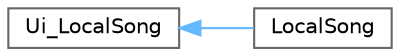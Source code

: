 digraph "类继承关系图"
{
 // LATEX_PDF_SIZE
  bgcolor="transparent";
  edge [fontname=Helvetica,fontsize=10,labelfontname=Helvetica,labelfontsize=10];
  node [fontname=Helvetica,fontsize=10,shape=box,height=0.2,width=0.4];
  rankdir="LR";
  Node0 [id="Node000000",label="Ui_LocalSong",height=0.2,width=0.4,color="grey40", fillcolor="white", style="filled",URL="$class_ui___local_song.html",tooltip=" "];
  Node0 -> Node1 [id="edge495_Node000000_Node000001",dir="back",color="steelblue1",style="solid",tooltip=" "];
  Node1 [id="Node000001",label="LocalSong",height=0.2,width=0.4,color="grey40", fillcolor="white", style="filled",URL="$class_ui_1_1_local_song.html",tooltip=" "];
}
